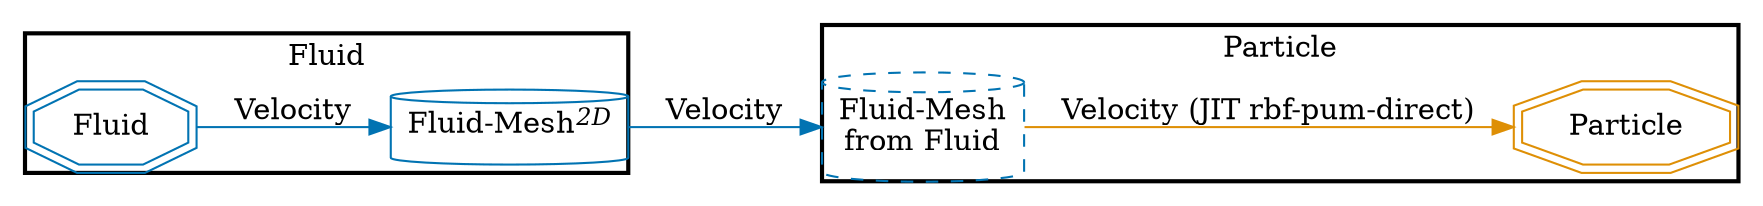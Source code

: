 digraph G {
layout=dot;
splines=true;
overlap=scale;
compound=true;
rankdir=LR;
margin=0;
subgraph cluster_m2n {
label="Communicators";
}

subgraph cluster_cpl {
label="Coupling Schemes";
}

subgraph cluster_Fluid {
label="Fluid";
style=bold;
"Fluid" [color="#0173B2", shape=doubleoctagon];
"Fluid-Fluid-Mesh" [shape=cylinder, label=<Fluid-Mesh<SUP><I>2D</I></SUP>>, color="#0173B2"];
"Fluid" -> "Fluid-Fluid-Mesh" [label=Velocity, tooltip=vector, color="#0173B2"];
}

subgraph cluster_Particle {
label="Particle";
style=bold;
"Particle" [color="#DE8F05", shape=doubleoctagon];
"Particle-Fluid-Mesh" [shape=cylinder, label="Fluid-Mesh
from Fluid", color="#0173B2", style=dashed];
"Particle-Fluid-Mesh" -> "Particle" [label="Velocity (JIT rbf-pum-direct)", tooltip=vector, color="#DE8F05"];
}

"Fluid-Fluid-Mesh" -> "Particle-Fluid-Mesh" [label="Velocity", tooltip=vector, color="#0173B2", style=""];
}

